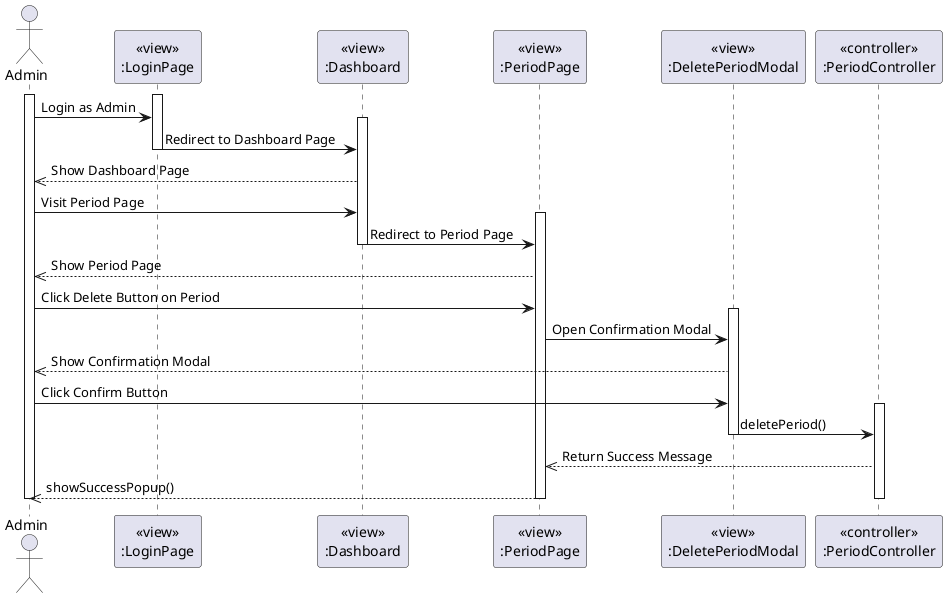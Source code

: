 @startuml DeletePeriod
actor Admin
participant LoginPageView [
  <<view>>
  :LoginPage
]

participant DashboardView [
  <<view>>
  :Dashboard
]

participant PeriodView [
  <<view>>
  :PeriodPage
]

participant DeletePeriodModalView [
  <<view>>
  :DeletePeriodModal
]

participant PeriodController [
  <<controller>>
  :PeriodController
]

activate Admin
activate LoginPageView
Admin -> LoginPageView: Login as Admin
activate DashboardView
LoginPageView -> DashboardView: Redirect to Dashboard Page
deactivate LoginPageView

DashboardView -->> Admin: Show Dashboard Page

Admin -> DashboardView: Visit Period Page
activate PeriodView
DashboardView -> PeriodView: Redirect to Period Page
deactivate DashboardView

PeriodView -->> Admin: Show Period Page

Admin -> PeriodView: Click Delete Button on Period

activate DeletePeriodModalView
PeriodView -> DeletePeriodModalView: Open Confirmation Modal
DeletePeriodModalView -->> Admin: Show Confirmation Modal

Admin -> DeletePeriodModalView: Click Confirm Button

activate PeriodController
DeletePeriodModalView -> PeriodController: deletePeriod()
deactivate DeletePeriodModalView
PeriodController -->> PeriodView: Return Success Message
PeriodView -->> Admin: showSuccessPopup()
deactivate PeriodController

deactivate Admin
deactivate PeriodView
@enduml
